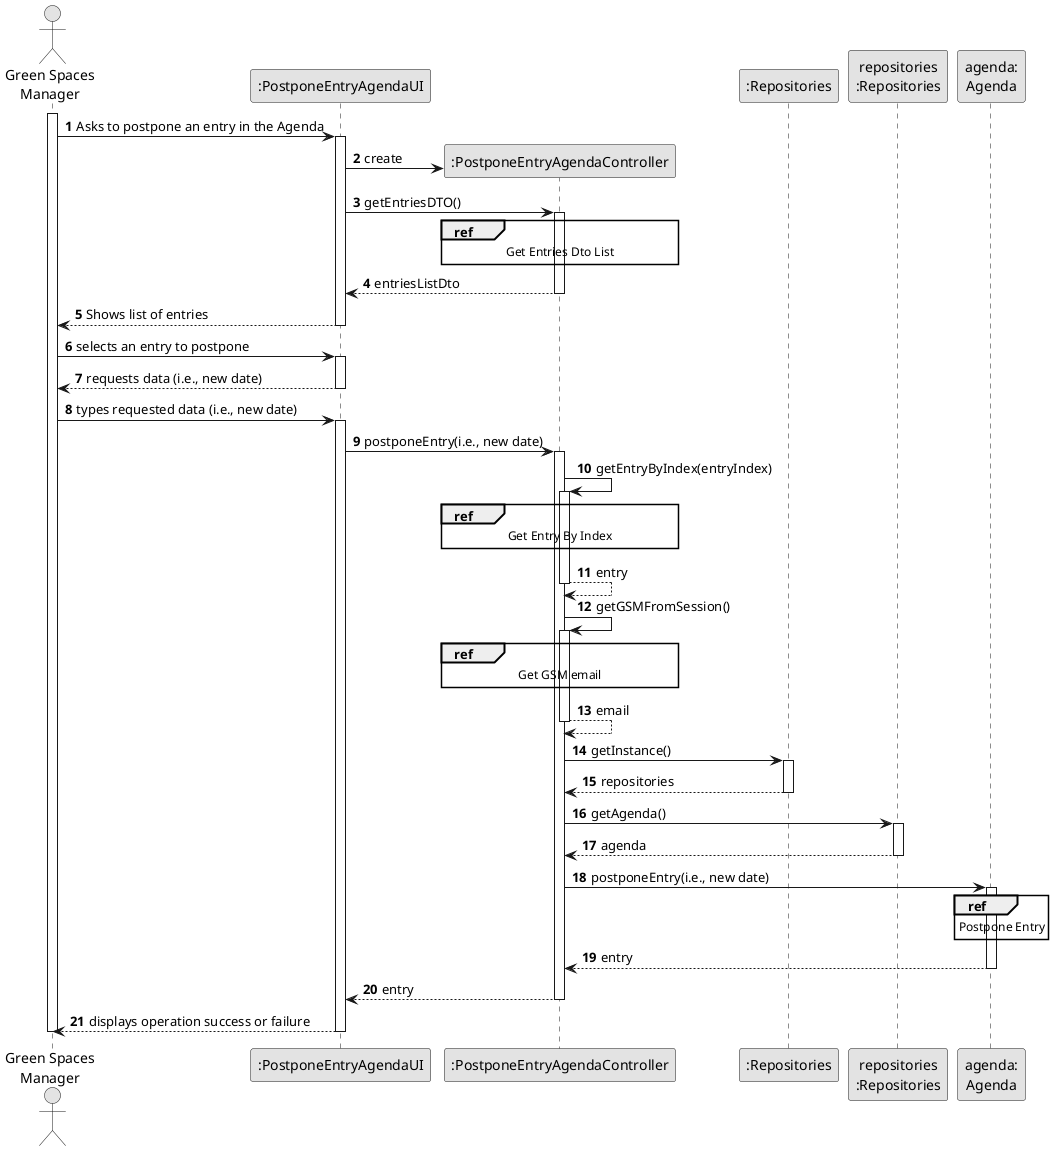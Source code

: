 @startuml
skinparam monochrome true
skinparam packageStyle rectangle
skinparam shadowing false

autonumber

'hide footbox
actor "Green Spaces\nManager" as GSM
participant ":PostponeEntryAgendaUI" as UI
participant ":PostponeEntryAgendaController" as CTRL
participant ":Repositories" as REP
participant "repositories\n:Repositories" as REPS
participant "agenda:\nAgenda" as AGENDA


activate GSM

    GSM -> UI : Asks to postpone an entry in the Agenda
    activate UI

        UI -> CTRL** : create

        UI -> CTRL : getEntriesDTO()
        activate CTRL
                    ref over CTRL
                        Get Entries Dto List
                     end ref



        CTRL --> UI : entriesListDto
        deactivate CTRL

    UI --> GSM : Shows list of entries
    deactivate UI

    GSM -> UI : selects an entry to postpone
    activate UI

    UI --> GSM : requests data (i.e., new date)
    deactivate UI

    GSM -> UI : types requested data (i.e., new date)
    activate UI

        UI -> CTRL: postponeEntry(i.e., new date)
        activate CTRL

            CTRL -> CTRL: getEntryByIndex(entryIndex)
            activate CTRL

                            ref over CTRL
                                Get Entry By Index
                            end ref


            CTRL --> CTRL: entry
            deactivate CTRL

            CTRL -> CTRL: getGSMFromSession()
            activate CTRL
ref over CTRL
                            Get GSM email
                         end ref


            CTRL --> CTRL: email
            deactivate CTRL

            CTRL -> REP: getInstance()
                        activate REP

                        REP --> CTRL: repositories
                        deactivate REP

                        CTRL -> REPS: getAgenda()
                        activate REPS

                        REPS --> CTRL: agenda
                        deactivate REPS

                        CTRL -> AGENDA: postponeEntry(i.e., new date)
                        activate AGENDA

                            ref over AGENDA
                                Postpone Entry
                            end ref

                            AGENDA --> CTRL: entry
                            deactivate AGENDA

        CTRL --> UI: entry
        deactivate CTRL

    UI --> GSM: displays operation success or failure
    deactivate UI

deactivate GSM

@enduml
